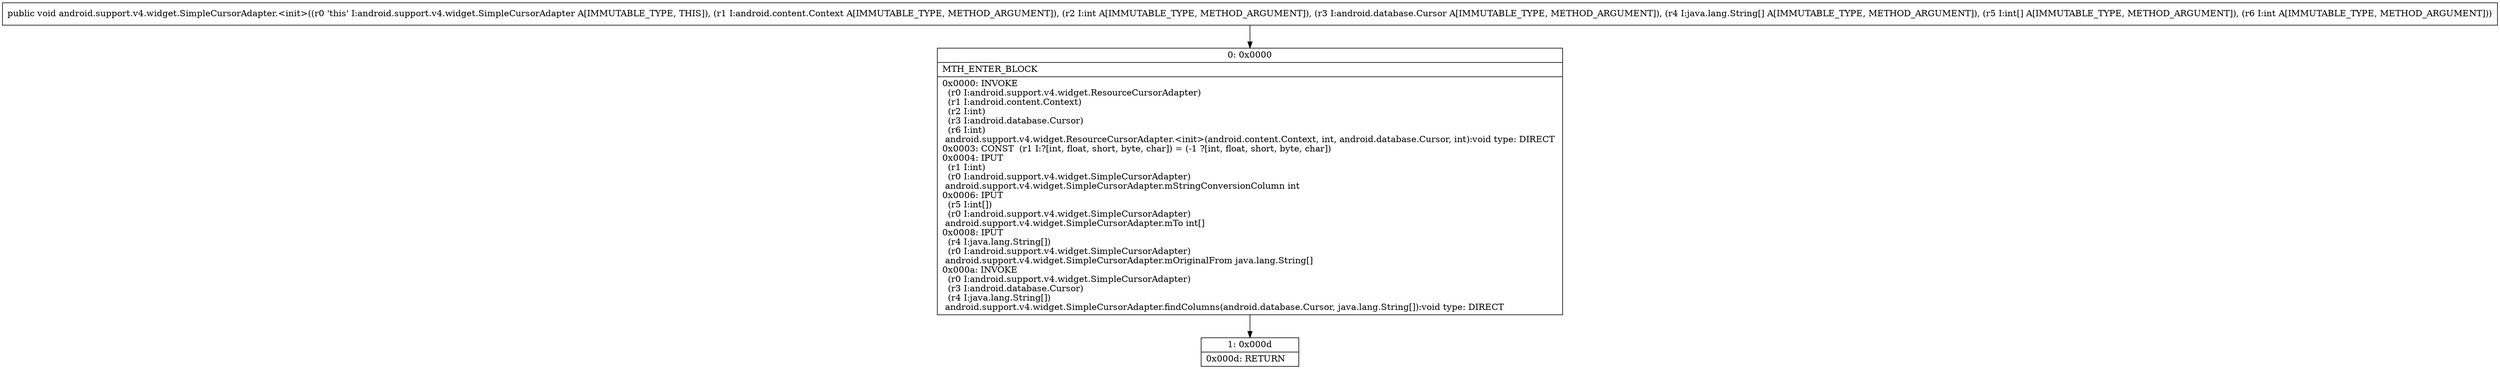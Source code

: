 digraph "CFG forandroid.support.v4.widget.SimpleCursorAdapter.\<init\>(Landroid\/content\/Context;ILandroid\/database\/Cursor;[Ljava\/lang\/String;[II)V" {
Node_0 [shape=record,label="{0\:\ 0x0000|MTH_ENTER_BLOCK\l|0x0000: INVOKE  \l  (r0 I:android.support.v4.widget.ResourceCursorAdapter)\l  (r1 I:android.content.Context)\l  (r2 I:int)\l  (r3 I:android.database.Cursor)\l  (r6 I:int)\l android.support.v4.widget.ResourceCursorAdapter.\<init\>(android.content.Context, int, android.database.Cursor, int):void type: DIRECT \l0x0003: CONST  (r1 I:?[int, float, short, byte, char]) = (\-1 ?[int, float, short, byte, char]) \l0x0004: IPUT  \l  (r1 I:int)\l  (r0 I:android.support.v4.widget.SimpleCursorAdapter)\l android.support.v4.widget.SimpleCursorAdapter.mStringConversionColumn int \l0x0006: IPUT  \l  (r5 I:int[])\l  (r0 I:android.support.v4.widget.SimpleCursorAdapter)\l android.support.v4.widget.SimpleCursorAdapter.mTo int[] \l0x0008: IPUT  \l  (r4 I:java.lang.String[])\l  (r0 I:android.support.v4.widget.SimpleCursorAdapter)\l android.support.v4.widget.SimpleCursorAdapter.mOriginalFrom java.lang.String[] \l0x000a: INVOKE  \l  (r0 I:android.support.v4.widget.SimpleCursorAdapter)\l  (r3 I:android.database.Cursor)\l  (r4 I:java.lang.String[])\l android.support.v4.widget.SimpleCursorAdapter.findColumns(android.database.Cursor, java.lang.String[]):void type: DIRECT \l}"];
Node_1 [shape=record,label="{1\:\ 0x000d|0x000d: RETURN   \l}"];
MethodNode[shape=record,label="{public void android.support.v4.widget.SimpleCursorAdapter.\<init\>((r0 'this' I:android.support.v4.widget.SimpleCursorAdapter A[IMMUTABLE_TYPE, THIS]), (r1 I:android.content.Context A[IMMUTABLE_TYPE, METHOD_ARGUMENT]), (r2 I:int A[IMMUTABLE_TYPE, METHOD_ARGUMENT]), (r3 I:android.database.Cursor A[IMMUTABLE_TYPE, METHOD_ARGUMENT]), (r4 I:java.lang.String[] A[IMMUTABLE_TYPE, METHOD_ARGUMENT]), (r5 I:int[] A[IMMUTABLE_TYPE, METHOD_ARGUMENT]), (r6 I:int A[IMMUTABLE_TYPE, METHOD_ARGUMENT])) }"];
MethodNode -> Node_0;
Node_0 -> Node_1;
}

